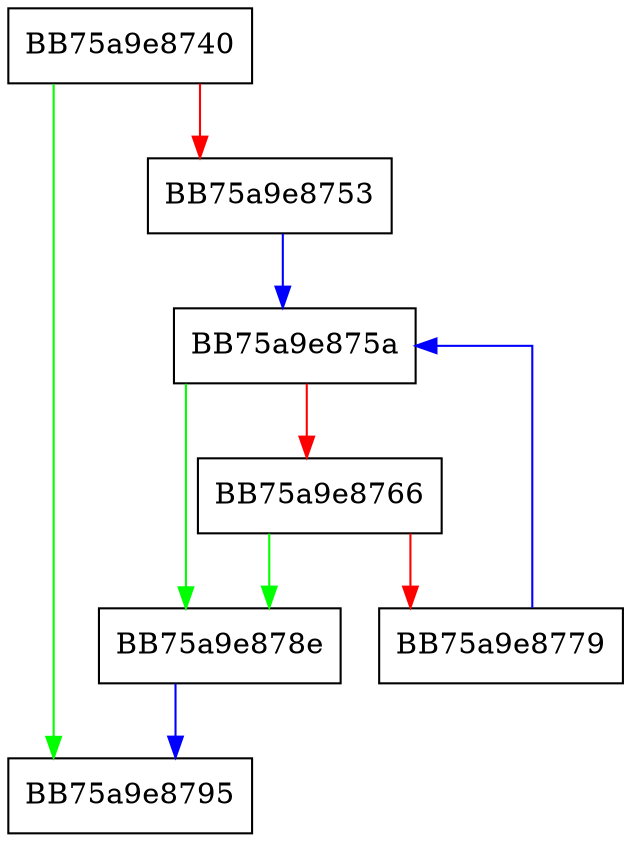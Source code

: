 digraph MpInvokeExitDestruction {
  node [shape="box"];
  graph [splines=ortho];
  BB75a9e8740 -> BB75a9e8795 [color="green"];
  BB75a9e8740 -> BB75a9e8753 [color="red"];
  BB75a9e8753 -> BB75a9e875a [color="blue"];
  BB75a9e875a -> BB75a9e878e [color="green"];
  BB75a9e875a -> BB75a9e8766 [color="red"];
  BB75a9e8766 -> BB75a9e878e [color="green"];
  BB75a9e8766 -> BB75a9e8779 [color="red"];
  BB75a9e8779 -> BB75a9e875a [color="blue"];
  BB75a9e878e -> BB75a9e8795 [color="blue"];
}